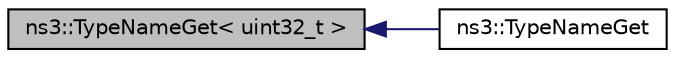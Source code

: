 digraph "ns3::TypeNameGet&lt; uint32_t &gt;"
{
  edge [fontname="Helvetica",fontsize="10",labelfontname="Helvetica",labelfontsize="10"];
  node [fontname="Helvetica",fontsize="10",shape=record];
  rankdir="LR";
  Node1 [label="ns3::TypeNameGet\< uint32_t \>",height=0.2,width=0.4,color="black", fillcolor="grey75", style="filled", fontcolor="black"];
  Node1 -> Node2 [dir="back",color="midnightblue",fontsize="10",style="solid"];
  Node2 [label="ns3::TypeNameGet",height=0.2,width=0.4,color="black", fillcolor="white", style="filled",URL="$d9/d3f/group__attributeimpl.html#gaa575643602994c3f6c7e580fcd5ef041"];
}
